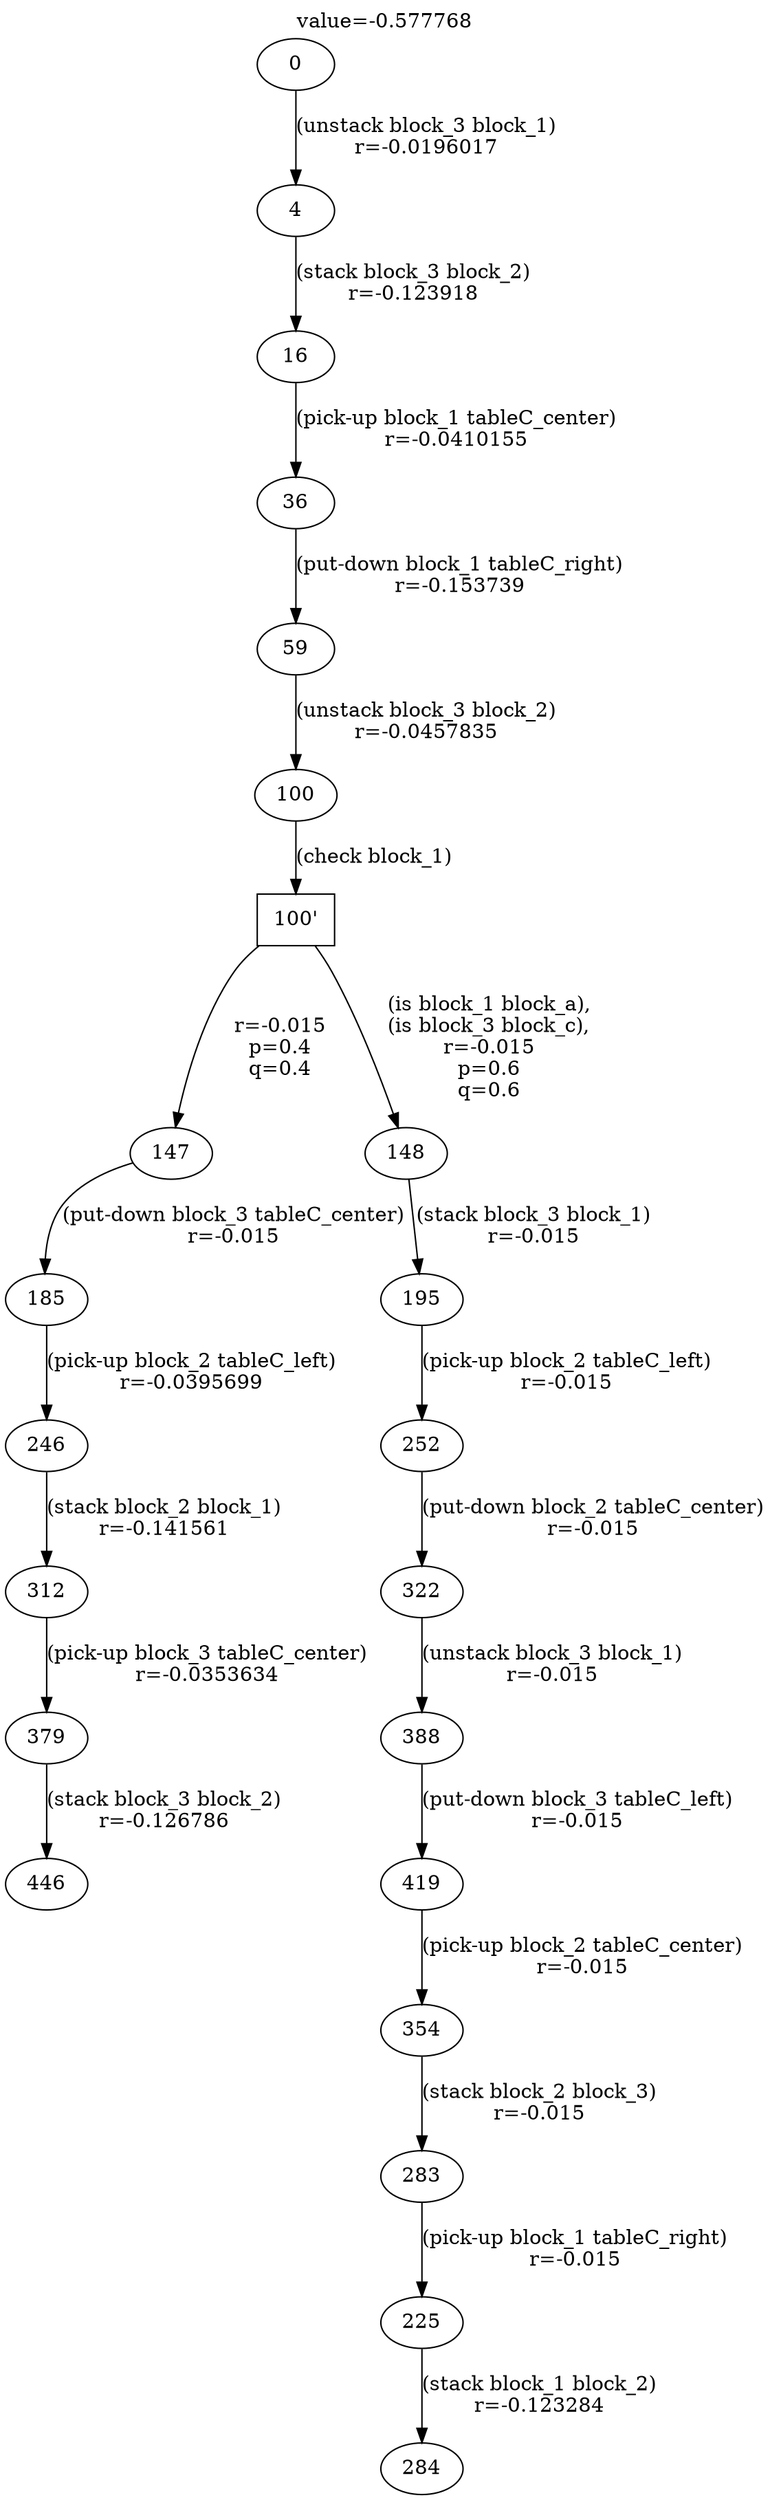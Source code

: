 digraph g{
label="value=-0.577768"
labelloc=top
0->4 [ label="(unstack block_3 block_1)
r=-0.0196017" ];
4->16 [ label="(stack block_3 block_2)
r=-0.123918" ];
16->36 [ label="(pick-up block_1 tableC_center)
r=-0.0410155" ];
36->59 [ label="(put-down block_1 tableC_right)
r=-0.153739" ];
59->100 [ label="(unstack block_3 block_2)
r=-0.0457835" ];
"100'" [ shape=box ] ;
100->"100'" [ label="(check block_1)" ];
"100'"->147 [ label="
r=-0.015
p=0.4
q=0.4" ];
147->185 [ label="(put-down block_3 tableC_center)
r=-0.015" ];
185->246 [ label="(pick-up block_2 tableC_left)
r=-0.0395699" ];
246->312 [ label="(stack block_2 block_1)
r=-0.141561" ];
312->379 [ label="(pick-up block_3 tableC_center)
r=-0.0353634" ];
379->446 [ label="(stack block_3 block_2)
r=-0.126786" ];
"100'"->148 [ label="
(is block_1 block_a),
(is block_3 block_c),
r=-0.015
p=0.6
q=0.6" ];
148->195 [ label="(stack block_3 block_1)
r=-0.015" ];
195->252 [ label="(pick-up block_2 tableC_left)
r=-0.015" ];
252->322 [ label="(put-down block_2 tableC_center)
r=-0.015" ];
322->388 [ label="(unstack block_3 block_1)
r=-0.015" ];
388->419 [ label="(put-down block_3 tableC_left)
r=-0.015" ];
419->354 [ label="(pick-up block_2 tableC_center)
r=-0.015" ];
354->283 [ label="(stack block_2 block_3)
r=-0.015" ];
283->225 [ label="(pick-up block_1 tableC_right)
r=-0.015" ];
225->284 [ label="(stack block_1 block_2)
r=-0.123284" ];
}
